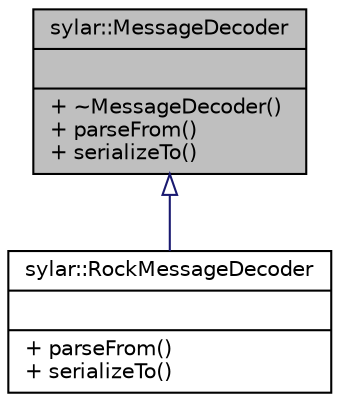 digraph "sylar::MessageDecoder"
{
 // LATEX_PDF_SIZE
  edge [fontname="Helvetica",fontsize="10",labelfontname="Helvetica",labelfontsize="10"];
  node [fontname="Helvetica",fontsize="10",shape=record];
  Node1 [label="{sylar::MessageDecoder\n||+ ~MessageDecoder()\l+ parseFrom()\l+ serializeTo()\l}",height=0.2,width=0.4,color="black", fillcolor="grey75", style="filled", fontcolor="black",tooltip=" "];
  Node1 -> Node2 [dir="back",color="midnightblue",fontsize="10",style="solid",arrowtail="onormal",fontname="Helvetica"];
  Node2 [label="{sylar::RockMessageDecoder\n||+ parseFrom()\l+ serializeTo()\l}",height=0.2,width=0.4,color="black", fillcolor="white", style="filled",URL="$classsylar_1_1RockMessageDecoder.html",tooltip=" "];
}
